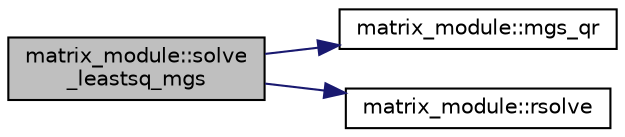 digraph "matrix_module::solve_leastsq_mgs"
{
 // LATEX_PDF_SIZE
  edge [fontname="Helvetica",fontsize="10",labelfontname="Helvetica",labelfontsize="10"];
  node [fontname="Helvetica",fontsize="10",shape=record];
  rankdir="LR";
  Node1 [label="matrix_module::solve\l_leastsq_mgs",height=0.2,width=0.4,color="black", fillcolor="grey75", style="filled", fontcolor="black",tooltip=" "];
  Node1 -> Node2 [color="midnightblue",fontsize="10",style="solid",fontname="Helvetica"];
  Node2 [label="matrix_module::mgs_qr",height=0.2,width=0.4,color="black", fillcolor="white", style="filled",URL="$namespacematrix__module.html#a5500c11609ac1e842fde5f050c9c031b",tooltip=" "];
  Node1 -> Node3 [color="midnightblue",fontsize="10",style="solid",fontname="Helvetica"];
  Node3 [label="matrix_module::rsolve",height=0.2,width=0.4,color="black", fillcolor="white", style="filled",URL="$namespacematrix__module.html#ae47e43dd7d7b9e43d81bf6128af52b02",tooltip=" "];
}
